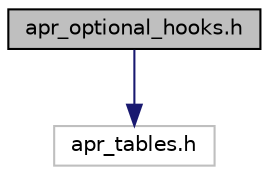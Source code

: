 digraph "apr_optional_hooks.h"
{
 // LATEX_PDF_SIZE
  edge [fontname="Helvetica",fontsize="10",labelfontname="Helvetica",labelfontsize="10"];
  node [fontname="Helvetica",fontsize="10",shape=record];
  Node1 [label="apr_optional_hooks.h",height=0.2,width=0.4,color="black", fillcolor="grey75", style="filled", fontcolor="black",tooltip="Apache optional hook functions."];
  Node1 -> Node2 [color="midnightblue",fontsize="10",style="solid",fontname="Helvetica"];
  Node2 [label="apr_tables.h",height=0.2,width=0.4,color="grey75", fillcolor="white", style="filled",tooltip=" "];
}
